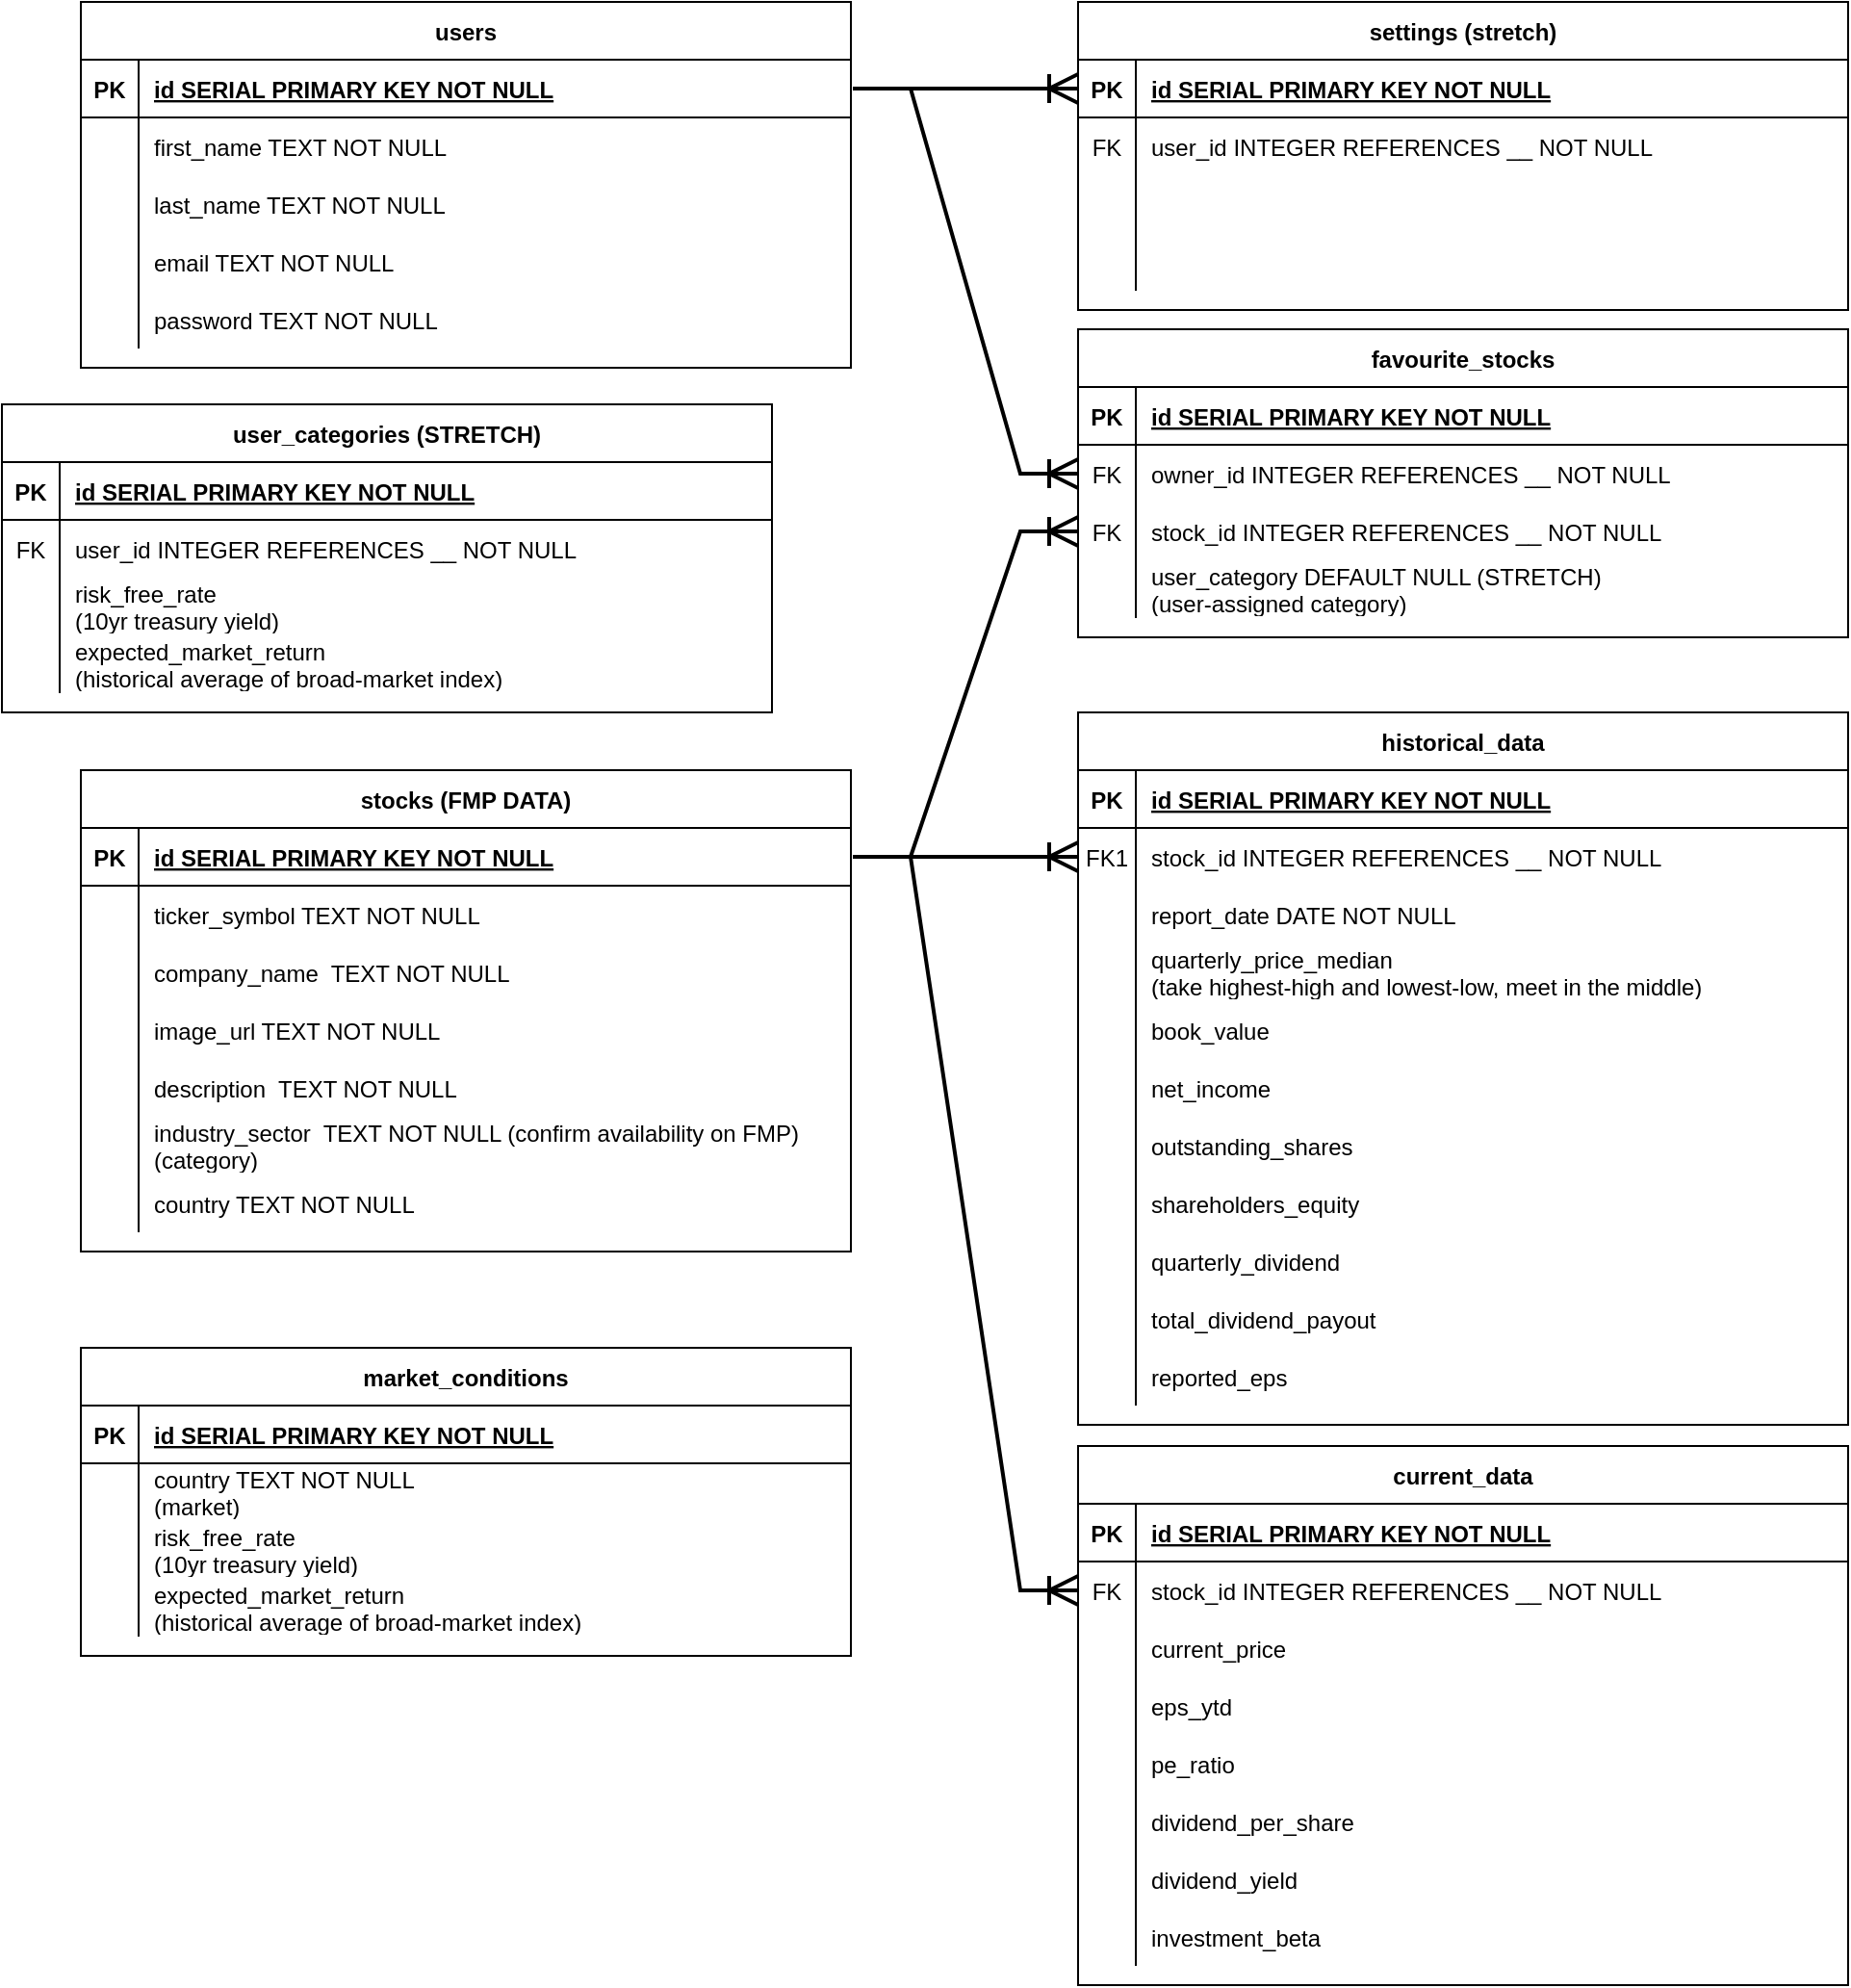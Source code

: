 <mxfile version="23.0.2" type="device">
  <diagram id="R2lEEEUBdFMjLlhIrx00" name="Page-1">
    <mxGraphModel dx="3249" dy="1211" grid="1" gridSize="10" guides="1" tooltips="1" connect="1" arrows="1" fold="1" page="1" pageScale="1" pageWidth="850" pageHeight="1100" math="0" shadow="0" extFonts="Permanent Marker^https://fonts.googleapis.com/css?family=Permanent+Marker">
      <root>
        <mxCell id="0" />
        <mxCell id="1" parent="0" />
        <mxCell id="C-vyLk0tnHw3VtMMgP7b-2" value="historical_data" style="shape=table;startSize=30;container=1;collapsible=1;childLayout=tableLayout;fixedRows=1;rowLines=0;fontStyle=1;align=center;resizeLast=1;" parent="1" vertex="1">
          <mxGeometry x="-281" y="409" width="400" height="370" as="geometry" />
        </mxCell>
        <mxCell id="C-vyLk0tnHw3VtMMgP7b-3" value="" style="shape=partialRectangle;collapsible=0;dropTarget=0;pointerEvents=0;fillColor=none;points=[[0,0.5],[1,0.5]];portConstraint=eastwest;top=0;left=0;right=0;bottom=1;" parent="C-vyLk0tnHw3VtMMgP7b-2" vertex="1">
          <mxGeometry y="30" width="400" height="30" as="geometry" />
        </mxCell>
        <mxCell id="C-vyLk0tnHw3VtMMgP7b-4" value="PK" style="shape=partialRectangle;overflow=hidden;connectable=0;fillColor=none;top=0;left=0;bottom=0;right=0;fontStyle=1;" parent="C-vyLk0tnHw3VtMMgP7b-3" vertex="1">
          <mxGeometry width="30" height="30" as="geometry">
            <mxRectangle width="30" height="30" as="alternateBounds" />
          </mxGeometry>
        </mxCell>
        <mxCell id="C-vyLk0tnHw3VtMMgP7b-5" value="id SERIAL PRIMARY KEY NOT NULL" style="shape=partialRectangle;overflow=hidden;connectable=0;fillColor=none;top=0;left=0;bottom=0;right=0;align=left;spacingLeft=6;fontStyle=5;" parent="C-vyLk0tnHw3VtMMgP7b-3" vertex="1">
          <mxGeometry x="30" width="370" height="30" as="geometry">
            <mxRectangle width="370" height="30" as="alternateBounds" />
          </mxGeometry>
        </mxCell>
        <mxCell id="C-vyLk0tnHw3VtMMgP7b-6" value="" style="shape=partialRectangle;collapsible=0;dropTarget=0;pointerEvents=0;fillColor=none;points=[[0,0.5],[1,0.5]];portConstraint=eastwest;top=0;left=0;right=0;bottom=0;" parent="C-vyLk0tnHw3VtMMgP7b-2" vertex="1">
          <mxGeometry y="60" width="400" height="30" as="geometry" />
        </mxCell>
        <mxCell id="C-vyLk0tnHw3VtMMgP7b-7" value="FK1" style="shape=partialRectangle;overflow=hidden;connectable=0;fillColor=none;top=0;left=0;bottom=0;right=0;" parent="C-vyLk0tnHw3VtMMgP7b-6" vertex="1">
          <mxGeometry width="30" height="30" as="geometry">
            <mxRectangle width="30" height="30" as="alternateBounds" />
          </mxGeometry>
        </mxCell>
        <mxCell id="C-vyLk0tnHw3VtMMgP7b-8" value="stock_id INTEGER REFERENCES __ NOT NULL" style="shape=partialRectangle;overflow=hidden;connectable=0;fillColor=none;top=0;left=0;bottom=0;right=0;align=left;spacingLeft=6;" parent="C-vyLk0tnHw3VtMMgP7b-6" vertex="1">
          <mxGeometry x="30" width="370" height="30" as="geometry">
            <mxRectangle width="370" height="30" as="alternateBounds" />
          </mxGeometry>
        </mxCell>
        <mxCell id="C-vyLk0tnHw3VtMMgP7b-9" value="" style="shape=partialRectangle;collapsible=0;dropTarget=0;pointerEvents=0;fillColor=none;points=[[0,0.5],[1,0.5]];portConstraint=eastwest;top=0;left=0;right=0;bottom=0;" parent="C-vyLk0tnHw3VtMMgP7b-2" vertex="1">
          <mxGeometry y="90" width="400" height="30" as="geometry" />
        </mxCell>
        <mxCell id="C-vyLk0tnHw3VtMMgP7b-10" value="" style="shape=partialRectangle;overflow=hidden;connectable=0;fillColor=none;top=0;left=0;bottom=0;right=0;" parent="C-vyLk0tnHw3VtMMgP7b-9" vertex="1">
          <mxGeometry width="30" height="30" as="geometry">
            <mxRectangle width="30" height="30" as="alternateBounds" />
          </mxGeometry>
        </mxCell>
        <mxCell id="C-vyLk0tnHw3VtMMgP7b-11" value="report_date DATE NOT NULL" style="shape=partialRectangle;overflow=hidden;connectable=0;fillColor=none;top=0;left=0;bottom=0;right=0;align=left;spacingLeft=6;" parent="C-vyLk0tnHw3VtMMgP7b-9" vertex="1">
          <mxGeometry x="30" width="370" height="30" as="geometry">
            <mxRectangle width="370" height="30" as="alternateBounds" />
          </mxGeometry>
        </mxCell>
        <mxCell id="HVAHpS3g12tVdz0iiqgc-143" value="" style="shape=partialRectangle;collapsible=0;dropTarget=0;pointerEvents=0;fillColor=none;points=[[0,0.5],[1,0.5]];portConstraint=eastwest;top=0;left=0;right=0;bottom=0;" parent="C-vyLk0tnHw3VtMMgP7b-2" vertex="1">
          <mxGeometry y="120" width="400" height="30" as="geometry" />
        </mxCell>
        <mxCell id="HVAHpS3g12tVdz0iiqgc-144" value="" style="shape=partialRectangle;overflow=hidden;connectable=0;fillColor=none;top=0;left=0;bottom=0;right=0;" parent="HVAHpS3g12tVdz0iiqgc-143" vertex="1">
          <mxGeometry width="30" height="30" as="geometry">
            <mxRectangle width="30" height="30" as="alternateBounds" />
          </mxGeometry>
        </mxCell>
        <mxCell id="HVAHpS3g12tVdz0iiqgc-145" value="quarterly_price_median&#xa;(take highest-high and lowest-low, meet in the middle)" style="shape=partialRectangle;overflow=hidden;connectable=0;fillColor=none;top=0;left=0;bottom=0;right=0;align=left;spacingLeft=6;" parent="HVAHpS3g12tVdz0iiqgc-143" vertex="1">
          <mxGeometry x="30" width="370" height="30" as="geometry">
            <mxRectangle width="370" height="30" as="alternateBounds" />
          </mxGeometry>
        </mxCell>
        <mxCell id="HVAHpS3g12tVdz0iiqgc-112" value="" style="shape=partialRectangle;collapsible=0;dropTarget=0;pointerEvents=0;fillColor=none;points=[[0,0.5],[1,0.5]];portConstraint=eastwest;top=0;left=0;right=0;bottom=0;" parent="C-vyLk0tnHw3VtMMgP7b-2" vertex="1">
          <mxGeometry y="150" width="400" height="30" as="geometry" />
        </mxCell>
        <mxCell id="HVAHpS3g12tVdz0iiqgc-113" value="" style="shape=partialRectangle;overflow=hidden;connectable=0;fillColor=none;top=0;left=0;bottom=0;right=0;" parent="HVAHpS3g12tVdz0iiqgc-112" vertex="1">
          <mxGeometry width="30" height="30" as="geometry">
            <mxRectangle width="30" height="30" as="alternateBounds" />
          </mxGeometry>
        </mxCell>
        <mxCell id="HVAHpS3g12tVdz0iiqgc-114" value="book_value" style="shape=partialRectangle;overflow=hidden;connectable=0;fillColor=none;top=0;left=0;bottom=0;right=0;align=left;spacingLeft=6;" parent="HVAHpS3g12tVdz0iiqgc-112" vertex="1">
          <mxGeometry x="30" width="370" height="30" as="geometry">
            <mxRectangle width="370" height="30" as="alternateBounds" />
          </mxGeometry>
        </mxCell>
        <mxCell id="HVAHpS3g12tVdz0iiqgc-115" value="" style="shape=partialRectangle;collapsible=0;dropTarget=0;pointerEvents=0;fillColor=none;points=[[0,0.5],[1,0.5]];portConstraint=eastwest;top=0;left=0;right=0;bottom=0;" parent="C-vyLk0tnHw3VtMMgP7b-2" vertex="1">
          <mxGeometry y="180" width="400" height="30" as="geometry" />
        </mxCell>
        <mxCell id="HVAHpS3g12tVdz0iiqgc-116" value="" style="shape=partialRectangle;overflow=hidden;connectable=0;fillColor=none;top=0;left=0;bottom=0;right=0;" parent="HVAHpS3g12tVdz0iiqgc-115" vertex="1">
          <mxGeometry width="30" height="30" as="geometry">
            <mxRectangle width="30" height="30" as="alternateBounds" />
          </mxGeometry>
        </mxCell>
        <mxCell id="HVAHpS3g12tVdz0iiqgc-117" value="net_income" style="shape=partialRectangle;overflow=hidden;connectable=0;fillColor=none;top=0;left=0;bottom=0;right=0;align=left;spacingLeft=6;" parent="HVAHpS3g12tVdz0iiqgc-115" vertex="1">
          <mxGeometry x="30" width="370" height="30" as="geometry">
            <mxRectangle width="370" height="30" as="alternateBounds" />
          </mxGeometry>
        </mxCell>
        <mxCell id="HVAHpS3g12tVdz0iiqgc-106" value="" style="shape=partialRectangle;collapsible=0;dropTarget=0;pointerEvents=0;fillColor=none;points=[[0,0.5],[1,0.5]];portConstraint=eastwest;top=0;left=0;right=0;bottom=0;" parent="C-vyLk0tnHw3VtMMgP7b-2" vertex="1">
          <mxGeometry y="210" width="400" height="30" as="geometry" />
        </mxCell>
        <mxCell id="HVAHpS3g12tVdz0iiqgc-107" value="" style="shape=partialRectangle;overflow=hidden;connectable=0;fillColor=none;top=0;left=0;bottom=0;right=0;" parent="HVAHpS3g12tVdz0iiqgc-106" vertex="1">
          <mxGeometry width="30" height="30" as="geometry">
            <mxRectangle width="30" height="30" as="alternateBounds" />
          </mxGeometry>
        </mxCell>
        <mxCell id="HVAHpS3g12tVdz0iiqgc-108" value="outstanding_shares" style="shape=partialRectangle;overflow=hidden;connectable=0;fillColor=none;top=0;left=0;bottom=0;right=0;align=left;spacingLeft=6;" parent="HVAHpS3g12tVdz0iiqgc-106" vertex="1">
          <mxGeometry x="30" width="370" height="30" as="geometry">
            <mxRectangle width="370" height="30" as="alternateBounds" />
          </mxGeometry>
        </mxCell>
        <mxCell id="HVAHpS3g12tVdz0iiqgc-109" value="" style="shape=partialRectangle;collapsible=0;dropTarget=0;pointerEvents=0;fillColor=none;points=[[0,0.5],[1,0.5]];portConstraint=eastwest;top=0;left=0;right=0;bottom=0;" parent="C-vyLk0tnHw3VtMMgP7b-2" vertex="1">
          <mxGeometry y="240" width="400" height="30" as="geometry" />
        </mxCell>
        <mxCell id="HVAHpS3g12tVdz0iiqgc-110" value="" style="shape=partialRectangle;overflow=hidden;connectable=0;fillColor=none;top=0;left=0;bottom=0;right=0;" parent="HVAHpS3g12tVdz0iiqgc-109" vertex="1">
          <mxGeometry width="30" height="30" as="geometry">
            <mxRectangle width="30" height="30" as="alternateBounds" />
          </mxGeometry>
        </mxCell>
        <mxCell id="HVAHpS3g12tVdz0iiqgc-111" value="shareholders_equity" style="shape=partialRectangle;overflow=hidden;connectable=0;fillColor=none;top=0;left=0;bottom=0;right=0;align=left;spacingLeft=6;" parent="HVAHpS3g12tVdz0iiqgc-109" vertex="1">
          <mxGeometry x="30" width="370" height="30" as="geometry">
            <mxRectangle width="370" height="30" as="alternateBounds" />
          </mxGeometry>
        </mxCell>
        <mxCell id="HVAHpS3g12tVdz0iiqgc-43" value="" style="shape=partialRectangle;collapsible=0;dropTarget=0;pointerEvents=0;fillColor=none;points=[[0,0.5],[1,0.5]];portConstraint=eastwest;top=0;left=0;right=0;bottom=0;" parent="C-vyLk0tnHw3VtMMgP7b-2" vertex="1">
          <mxGeometry y="270" width="400" height="30" as="geometry" />
        </mxCell>
        <mxCell id="HVAHpS3g12tVdz0iiqgc-44" value="" style="shape=partialRectangle;overflow=hidden;connectable=0;fillColor=none;top=0;left=0;bottom=0;right=0;" parent="HVAHpS3g12tVdz0iiqgc-43" vertex="1">
          <mxGeometry width="30" height="30" as="geometry">
            <mxRectangle width="30" height="30" as="alternateBounds" />
          </mxGeometry>
        </mxCell>
        <mxCell id="HVAHpS3g12tVdz0iiqgc-45" value="quarterly_dividend" style="shape=partialRectangle;overflow=hidden;connectable=0;fillColor=none;top=0;left=0;bottom=0;right=0;align=left;spacingLeft=6;" parent="HVAHpS3g12tVdz0iiqgc-43" vertex="1">
          <mxGeometry x="30" width="370" height="30" as="geometry">
            <mxRectangle width="370" height="30" as="alternateBounds" />
          </mxGeometry>
        </mxCell>
        <mxCell id="HVAHpS3g12tVdz0iiqgc-140" value="" style="shape=partialRectangle;collapsible=0;dropTarget=0;pointerEvents=0;fillColor=none;points=[[0,0.5],[1,0.5]];portConstraint=eastwest;top=0;left=0;right=0;bottom=0;" parent="C-vyLk0tnHw3VtMMgP7b-2" vertex="1">
          <mxGeometry y="300" width="400" height="30" as="geometry" />
        </mxCell>
        <mxCell id="HVAHpS3g12tVdz0iiqgc-141" value="" style="shape=partialRectangle;overflow=hidden;connectable=0;fillColor=none;top=0;left=0;bottom=0;right=0;" parent="HVAHpS3g12tVdz0iiqgc-140" vertex="1">
          <mxGeometry width="30" height="30" as="geometry">
            <mxRectangle width="30" height="30" as="alternateBounds" />
          </mxGeometry>
        </mxCell>
        <mxCell id="HVAHpS3g12tVdz0iiqgc-142" value="total_dividend_payout" style="shape=partialRectangle;overflow=hidden;connectable=0;fillColor=none;top=0;left=0;bottom=0;right=0;align=left;spacingLeft=6;" parent="HVAHpS3g12tVdz0iiqgc-140" vertex="1">
          <mxGeometry x="30" width="370" height="30" as="geometry">
            <mxRectangle width="370" height="30" as="alternateBounds" />
          </mxGeometry>
        </mxCell>
        <mxCell id="HVAHpS3g12tVdz0iiqgc-22" value="" style="shape=partialRectangle;collapsible=0;dropTarget=0;pointerEvents=0;fillColor=none;points=[[0,0.5],[1,0.5]];portConstraint=eastwest;top=0;left=0;right=0;bottom=0;" parent="C-vyLk0tnHw3VtMMgP7b-2" vertex="1">
          <mxGeometry y="330" width="400" height="30" as="geometry" />
        </mxCell>
        <mxCell id="HVAHpS3g12tVdz0iiqgc-23" value="" style="shape=partialRectangle;overflow=hidden;connectable=0;fillColor=none;top=0;left=0;bottom=0;right=0;" parent="HVAHpS3g12tVdz0iiqgc-22" vertex="1">
          <mxGeometry width="30" height="30" as="geometry">
            <mxRectangle width="30" height="30" as="alternateBounds" />
          </mxGeometry>
        </mxCell>
        <mxCell id="HVAHpS3g12tVdz0iiqgc-24" value="reported_eps" style="shape=partialRectangle;overflow=hidden;connectable=0;fillColor=none;top=0;left=0;bottom=0;right=0;align=left;spacingLeft=6;" parent="HVAHpS3g12tVdz0iiqgc-22" vertex="1">
          <mxGeometry x="30" width="370" height="30" as="geometry">
            <mxRectangle width="370" height="30" as="alternateBounds" />
          </mxGeometry>
        </mxCell>
        <mxCell id="C-vyLk0tnHw3VtMMgP7b-13" value="stocks (FMP DATA)" style="shape=table;startSize=30;container=1;collapsible=1;childLayout=tableLayout;fixedRows=1;rowLines=0;fontStyle=1;align=center;resizeLast=1;direction=east;" parent="1" vertex="1">
          <mxGeometry x="-799" y="439" width="400" height="250" as="geometry" />
        </mxCell>
        <mxCell id="C-vyLk0tnHw3VtMMgP7b-14" value="" style="shape=partialRectangle;collapsible=0;dropTarget=0;pointerEvents=0;fillColor=none;points=[[0,0.5],[1,0.5]];portConstraint=eastwest;top=0;left=0;right=0;bottom=1;" parent="C-vyLk0tnHw3VtMMgP7b-13" vertex="1">
          <mxGeometry y="30" width="400" height="30" as="geometry" />
        </mxCell>
        <mxCell id="C-vyLk0tnHw3VtMMgP7b-15" value="PK" style="shape=partialRectangle;overflow=hidden;connectable=0;fillColor=none;top=0;left=0;bottom=0;right=0;fontStyle=1;" parent="C-vyLk0tnHw3VtMMgP7b-14" vertex="1">
          <mxGeometry width="30" height="30" as="geometry">
            <mxRectangle width="30" height="30" as="alternateBounds" />
          </mxGeometry>
        </mxCell>
        <mxCell id="C-vyLk0tnHw3VtMMgP7b-16" value="id SERIAL PRIMARY KEY NOT NULL" style="shape=partialRectangle;overflow=hidden;connectable=0;fillColor=none;top=0;left=0;bottom=0;right=0;align=left;spacingLeft=6;fontStyle=5;" parent="C-vyLk0tnHw3VtMMgP7b-14" vertex="1">
          <mxGeometry x="30" width="370" height="30" as="geometry">
            <mxRectangle width="370" height="30" as="alternateBounds" />
          </mxGeometry>
        </mxCell>
        <mxCell id="C-vyLk0tnHw3VtMMgP7b-17" value="" style="shape=partialRectangle;collapsible=0;dropTarget=0;pointerEvents=0;fillColor=none;points=[[0,0.5],[1,0.5]];portConstraint=eastwest;top=0;left=0;right=0;bottom=0;" parent="C-vyLk0tnHw3VtMMgP7b-13" vertex="1">
          <mxGeometry y="60" width="400" height="30" as="geometry" />
        </mxCell>
        <mxCell id="C-vyLk0tnHw3VtMMgP7b-18" value="" style="shape=partialRectangle;overflow=hidden;connectable=0;fillColor=none;top=0;left=0;bottom=0;right=0;" parent="C-vyLk0tnHw3VtMMgP7b-17" vertex="1">
          <mxGeometry width="30" height="30" as="geometry">
            <mxRectangle width="30" height="30" as="alternateBounds" />
          </mxGeometry>
        </mxCell>
        <mxCell id="C-vyLk0tnHw3VtMMgP7b-19" value="ticker_symbol TEXT NOT NULL" style="shape=partialRectangle;overflow=hidden;connectable=0;fillColor=none;top=0;left=0;bottom=0;right=0;align=left;spacingLeft=6;" parent="C-vyLk0tnHw3VtMMgP7b-17" vertex="1">
          <mxGeometry x="30" width="370" height="30" as="geometry">
            <mxRectangle width="370" height="30" as="alternateBounds" />
          </mxGeometry>
        </mxCell>
        <mxCell id="C-vyLk0tnHw3VtMMgP7b-20" value="" style="shape=partialRectangle;collapsible=0;dropTarget=0;pointerEvents=0;fillColor=none;points=[[0,0.5],[1,0.5]];portConstraint=eastwest;top=0;left=0;right=0;bottom=0;" parent="C-vyLk0tnHw3VtMMgP7b-13" vertex="1">
          <mxGeometry y="90" width="400" height="30" as="geometry" />
        </mxCell>
        <mxCell id="C-vyLk0tnHw3VtMMgP7b-21" value="" style="shape=partialRectangle;overflow=hidden;connectable=0;fillColor=none;top=0;left=0;bottom=0;right=0;" parent="C-vyLk0tnHw3VtMMgP7b-20" vertex="1">
          <mxGeometry width="30" height="30" as="geometry">
            <mxRectangle width="30" height="30" as="alternateBounds" />
          </mxGeometry>
        </mxCell>
        <mxCell id="C-vyLk0tnHw3VtMMgP7b-22" value="company_name  TEXT NOT NULL" style="shape=partialRectangle;overflow=hidden;connectable=0;fillColor=none;top=0;left=0;bottom=0;right=0;align=left;spacingLeft=6;" parent="C-vyLk0tnHw3VtMMgP7b-20" vertex="1">
          <mxGeometry x="30" width="370" height="30" as="geometry">
            <mxRectangle width="370" height="30" as="alternateBounds" />
          </mxGeometry>
        </mxCell>
        <mxCell id="HVAHpS3g12tVdz0iiqgc-56" value="" style="shape=partialRectangle;collapsible=0;dropTarget=0;pointerEvents=0;fillColor=none;points=[[0,0.5],[1,0.5]];portConstraint=eastwest;top=0;left=0;right=0;bottom=0;" parent="C-vyLk0tnHw3VtMMgP7b-13" vertex="1">
          <mxGeometry y="120" width="400" height="30" as="geometry" />
        </mxCell>
        <mxCell id="HVAHpS3g12tVdz0iiqgc-57" value="" style="shape=partialRectangle;overflow=hidden;connectable=0;fillColor=none;top=0;left=0;bottom=0;right=0;" parent="HVAHpS3g12tVdz0iiqgc-56" vertex="1">
          <mxGeometry width="30" height="30" as="geometry">
            <mxRectangle width="30" height="30" as="alternateBounds" />
          </mxGeometry>
        </mxCell>
        <mxCell id="HVAHpS3g12tVdz0iiqgc-58" value="image_url TEXT NOT NULL" style="shape=partialRectangle;overflow=hidden;connectable=0;fillColor=none;top=0;left=0;bottom=0;right=0;align=left;spacingLeft=6;" parent="HVAHpS3g12tVdz0iiqgc-56" vertex="1">
          <mxGeometry x="30" width="370" height="30" as="geometry">
            <mxRectangle width="370" height="30" as="alternateBounds" />
          </mxGeometry>
        </mxCell>
        <mxCell id="HVAHpS3g12tVdz0iiqgc-59" value="" style="shape=partialRectangle;collapsible=0;dropTarget=0;pointerEvents=0;fillColor=none;points=[[0,0.5],[1,0.5]];portConstraint=eastwest;top=0;left=0;right=0;bottom=0;" parent="C-vyLk0tnHw3VtMMgP7b-13" vertex="1">
          <mxGeometry y="150" width="400" height="30" as="geometry" />
        </mxCell>
        <mxCell id="HVAHpS3g12tVdz0iiqgc-60" value="" style="shape=partialRectangle;overflow=hidden;connectable=0;fillColor=none;top=0;left=0;bottom=0;right=0;" parent="HVAHpS3g12tVdz0iiqgc-59" vertex="1">
          <mxGeometry width="30" height="30" as="geometry">
            <mxRectangle width="30" height="30" as="alternateBounds" />
          </mxGeometry>
        </mxCell>
        <mxCell id="HVAHpS3g12tVdz0iiqgc-61" value="description  TEXT NOT NULL" style="shape=partialRectangle;overflow=hidden;connectable=0;fillColor=none;top=0;left=0;bottom=0;right=0;align=left;spacingLeft=6;" parent="HVAHpS3g12tVdz0iiqgc-59" vertex="1">
          <mxGeometry x="30" width="370" height="30" as="geometry">
            <mxRectangle width="370" height="30" as="alternateBounds" />
          </mxGeometry>
        </mxCell>
        <mxCell id="HVAHpS3g12tVdz0iiqgc-62" value="" style="shape=partialRectangle;collapsible=0;dropTarget=0;pointerEvents=0;fillColor=none;points=[[0,0.5],[1,0.5]];portConstraint=eastwest;top=0;left=0;right=0;bottom=0;" parent="C-vyLk0tnHw3VtMMgP7b-13" vertex="1">
          <mxGeometry y="180" width="400" height="30" as="geometry" />
        </mxCell>
        <mxCell id="HVAHpS3g12tVdz0iiqgc-63" value="" style="shape=partialRectangle;overflow=hidden;connectable=0;fillColor=none;top=0;left=0;bottom=0;right=0;" parent="HVAHpS3g12tVdz0iiqgc-62" vertex="1">
          <mxGeometry width="30" height="30" as="geometry">
            <mxRectangle width="30" height="30" as="alternateBounds" />
          </mxGeometry>
        </mxCell>
        <mxCell id="HVAHpS3g12tVdz0iiqgc-64" value="industry_sector  TEXT NOT NULL (confirm availability on FMP)&#xa;(category)" style="shape=partialRectangle;overflow=hidden;connectable=0;fillColor=none;top=0;left=0;bottom=0;right=0;align=left;spacingLeft=6;" parent="HVAHpS3g12tVdz0iiqgc-62" vertex="1">
          <mxGeometry x="30" width="370" height="30" as="geometry">
            <mxRectangle width="370" height="30" as="alternateBounds" />
          </mxGeometry>
        </mxCell>
        <mxCell id="HVAHpS3g12tVdz0iiqgc-65" value="" style="shape=partialRectangle;collapsible=0;dropTarget=0;pointerEvents=0;fillColor=none;points=[[0,0.5],[1,0.5]];portConstraint=eastwest;top=0;left=0;right=0;bottom=0;" parent="C-vyLk0tnHw3VtMMgP7b-13" vertex="1">
          <mxGeometry y="210" width="400" height="30" as="geometry" />
        </mxCell>
        <mxCell id="HVAHpS3g12tVdz0iiqgc-66" value="" style="shape=partialRectangle;overflow=hidden;connectable=0;fillColor=none;top=0;left=0;bottom=0;right=0;" parent="HVAHpS3g12tVdz0iiqgc-65" vertex="1">
          <mxGeometry width="30" height="30" as="geometry">
            <mxRectangle width="30" height="30" as="alternateBounds" />
          </mxGeometry>
        </mxCell>
        <mxCell id="HVAHpS3g12tVdz0iiqgc-67" value="country TEXT NOT NULL" style="shape=partialRectangle;overflow=hidden;connectable=0;fillColor=none;top=0;left=0;bottom=0;right=0;align=left;spacingLeft=6;" parent="HVAHpS3g12tVdz0iiqgc-65" vertex="1">
          <mxGeometry x="30" width="370" height="30" as="geometry">
            <mxRectangle width="370" height="30" as="alternateBounds" />
          </mxGeometry>
        </mxCell>
        <mxCell id="C-vyLk0tnHw3VtMMgP7b-23" value="users" style="shape=table;startSize=30;container=1;collapsible=1;childLayout=tableLayout;fixedRows=1;rowLines=0;fontStyle=1;align=center;resizeLast=1;direction=east;" parent="1" vertex="1">
          <mxGeometry x="-799" y="40" width="400" height="190" as="geometry" />
        </mxCell>
        <mxCell id="C-vyLk0tnHw3VtMMgP7b-24" value="" style="shape=partialRectangle;collapsible=0;dropTarget=0;pointerEvents=0;fillColor=none;points=[[0,0.5],[1,0.5]];portConstraint=eastwest;top=0;left=0;right=0;bottom=1;" parent="C-vyLk0tnHw3VtMMgP7b-23" vertex="1">
          <mxGeometry y="30" width="400" height="30" as="geometry" />
        </mxCell>
        <mxCell id="C-vyLk0tnHw3VtMMgP7b-25" value="PK" style="shape=partialRectangle;overflow=hidden;connectable=0;fillColor=none;top=0;left=0;bottom=0;right=0;fontStyle=1;" parent="C-vyLk0tnHw3VtMMgP7b-24" vertex="1">
          <mxGeometry width="30" height="30" as="geometry">
            <mxRectangle width="30" height="30" as="alternateBounds" />
          </mxGeometry>
        </mxCell>
        <mxCell id="C-vyLk0tnHw3VtMMgP7b-26" value="id SERIAL PRIMARY KEY NOT NULL" style="shape=partialRectangle;overflow=hidden;connectable=0;fillColor=none;top=0;left=0;bottom=0;right=0;align=left;spacingLeft=6;fontStyle=5;" parent="C-vyLk0tnHw3VtMMgP7b-24" vertex="1">
          <mxGeometry x="30" width="370" height="30" as="geometry">
            <mxRectangle width="370" height="30" as="alternateBounds" />
          </mxGeometry>
        </mxCell>
        <mxCell id="C-vyLk0tnHw3VtMMgP7b-27" value="" style="shape=partialRectangle;collapsible=0;dropTarget=0;pointerEvents=0;fillColor=none;points=[[0,0.5],[1,0.5]];portConstraint=eastwest;top=0;left=0;right=0;bottom=0;" parent="C-vyLk0tnHw3VtMMgP7b-23" vertex="1">
          <mxGeometry y="60" width="400" height="30" as="geometry" />
        </mxCell>
        <mxCell id="C-vyLk0tnHw3VtMMgP7b-28" value="" style="shape=partialRectangle;overflow=hidden;connectable=0;fillColor=none;top=0;left=0;bottom=0;right=0;" parent="C-vyLk0tnHw3VtMMgP7b-27" vertex="1">
          <mxGeometry width="30" height="30" as="geometry">
            <mxRectangle width="30" height="30" as="alternateBounds" />
          </mxGeometry>
        </mxCell>
        <mxCell id="C-vyLk0tnHw3VtMMgP7b-29" value="first_name TEXT NOT NULL" style="shape=partialRectangle;overflow=hidden;connectable=0;fillColor=none;top=0;left=0;bottom=0;right=0;align=left;spacingLeft=6;" parent="C-vyLk0tnHw3VtMMgP7b-27" vertex="1">
          <mxGeometry x="30" width="370" height="30" as="geometry">
            <mxRectangle width="370" height="30" as="alternateBounds" />
          </mxGeometry>
        </mxCell>
        <mxCell id="HVAHpS3g12tVdz0iiqgc-1" value="" style="shape=partialRectangle;collapsible=0;dropTarget=0;pointerEvents=0;fillColor=none;points=[[0,0.5],[1,0.5]];portConstraint=eastwest;top=0;left=0;right=0;bottom=0;" parent="C-vyLk0tnHw3VtMMgP7b-23" vertex="1">
          <mxGeometry y="90" width="400" height="30" as="geometry" />
        </mxCell>
        <mxCell id="HVAHpS3g12tVdz0iiqgc-2" value="" style="shape=partialRectangle;overflow=hidden;connectable=0;fillColor=none;top=0;left=0;bottom=0;right=0;" parent="HVAHpS3g12tVdz0iiqgc-1" vertex="1">
          <mxGeometry width="30" height="30" as="geometry">
            <mxRectangle width="30" height="30" as="alternateBounds" />
          </mxGeometry>
        </mxCell>
        <mxCell id="HVAHpS3g12tVdz0iiqgc-3" value="last_name TEXT NOT NULL" style="shape=partialRectangle;overflow=hidden;connectable=0;fillColor=none;top=0;left=0;bottom=0;right=0;align=left;spacingLeft=6;" parent="HVAHpS3g12tVdz0iiqgc-1" vertex="1">
          <mxGeometry x="30" width="370" height="30" as="geometry">
            <mxRectangle width="370" height="30" as="alternateBounds" />
          </mxGeometry>
        </mxCell>
        <mxCell id="HVAHpS3g12tVdz0iiqgc-4" value="" style="shape=partialRectangle;collapsible=0;dropTarget=0;pointerEvents=0;fillColor=none;points=[[0,0.5],[1,0.5]];portConstraint=eastwest;top=0;left=0;right=0;bottom=0;" parent="C-vyLk0tnHw3VtMMgP7b-23" vertex="1">
          <mxGeometry y="120" width="400" height="30" as="geometry" />
        </mxCell>
        <mxCell id="HVAHpS3g12tVdz0iiqgc-5" value="" style="shape=partialRectangle;overflow=hidden;connectable=0;fillColor=none;top=0;left=0;bottom=0;right=0;" parent="HVAHpS3g12tVdz0iiqgc-4" vertex="1">
          <mxGeometry width="30" height="30" as="geometry">
            <mxRectangle width="30" height="30" as="alternateBounds" />
          </mxGeometry>
        </mxCell>
        <mxCell id="HVAHpS3g12tVdz0iiqgc-6" value="email TEXT NOT NULL" style="shape=partialRectangle;overflow=hidden;connectable=0;fillColor=none;top=0;left=0;bottom=0;right=0;align=left;spacingLeft=6;" parent="HVAHpS3g12tVdz0iiqgc-4" vertex="1">
          <mxGeometry x="30" width="370" height="30" as="geometry">
            <mxRectangle width="370" height="30" as="alternateBounds" />
          </mxGeometry>
        </mxCell>
        <mxCell id="HVAHpS3g12tVdz0iiqgc-7" value="" style="shape=partialRectangle;collapsible=0;dropTarget=0;pointerEvents=0;fillColor=none;points=[[0,0.5],[1,0.5]];portConstraint=eastwest;top=0;left=0;right=0;bottom=0;" parent="C-vyLk0tnHw3VtMMgP7b-23" vertex="1">
          <mxGeometry y="150" width="400" height="30" as="geometry" />
        </mxCell>
        <mxCell id="HVAHpS3g12tVdz0iiqgc-8" value="" style="shape=partialRectangle;overflow=hidden;connectable=0;fillColor=none;top=0;left=0;bottom=0;right=0;" parent="HVAHpS3g12tVdz0iiqgc-7" vertex="1">
          <mxGeometry width="30" height="30" as="geometry">
            <mxRectangle width="30" height="30" as="alternateBounds" />
          </mxGeometry>
        </mxCell>
        <mxCell id="HVAHpS3g12tVdz0iiqgc-9" value="password TEXT NOT NULL" style="shape=partialRectangle;overflow=hidden;connectable=0;fillColor=none;top=0;left=0;bottom=0;right=0;align=left;spacingLeft=6;" parent="HVAHpS3g12tVdz0iiqgc-7" vertex="1">
          <mxGeometry x="30" width="370" height="30" as="geometry">
            <mxRectangle width="370" height="30" as="alternateBounds" />
          </mxGeometry>
        </mxCell>
        <mxCell id="HVAHpS3g12tVdz0iiqgc-46" value="market_conditions" style="shape=table;startSize=30;container=1;collapsible=1;childLayout=tableLayout;fixedRows=1;rowLines=0;fontStyle=1;align=center;resizeLast=1;direction=east;" parent="1" vertex="1">
          <mxGeometry x="-799" y="739" width="400" height="160" as="geometry" />
        </mxCell>
        <mxCell id="HVAHpS3g12tVdz0iiqgc-47" value="" style="shape=partialRectangle;collapsible=0;dropTarget=0;pointerEvents=0;fillColor=none;points=[[0,0.5],[1,0.5]];portConstraint=eastwest;top=0;left=0;right=0;bottom=1;" parent="HVAHpS3g12tVdz0iiqgc-46" vertex="1">
          <mxGeometry y="30" width="400" height="30" as="geometry" />
        </mxCell>
        <mxCell id="HVAHpS3g12tVdz0iiqgc-48" value="PK" style="shape=partialRectangle;overflow=hidden;connectable=0;fillColor=none;top=0;left=0;bottom=0;right=0;fontStyle=1;" parent="HVAHpS3g12tVdz0iiqgc-47" vertex="1">
          <mxGeometry width="30" height="30" as="geometry">
            <mxRectangle width="30" height="30" as="alternateBounds" />
          </mxGeometry>
        </mxCell>
        <mxCell id="HVAHpS3g12tVdz0iiqgc-49" value="id SERIAL PRIMARY KEY NOT NULL" style="shape=partialRectangle;overflow=hidden;connectable=0;fillColor=none;top=0;left=0;bottom=0;right=0;align=left;spacingLeft=6;fontStyle=5;" parent="HVAHpS3g12tVdz0iiqgc-47" vertex="1">
          <mxGeometry x="30" width="370" height="30" as="geometry">
            <mxRectangle width="370" height="30" as="alternateBounds" />
          </mxGeometry>
        </mxCell>
        <mxCell id="HVAHpS3g12tVdz0iiqgc-50" value="" style="shape=partialRectangle;collapsible=0;dropTarget=0;pointerEvents=0;fillColor=none;points=[[0,0.5],[1,0.5]];portConstraint=eastwest;top=0;left=0;right=0;bottom=0;" parent="HVAHpS3g12tVdz0iiqgc-46" vertex="1">
          <mxGeometry y="60" width="400" height="30" as="geometry" />
        </mxCell>
        <mxCell id="HVAHpS3g12tVdz0iiqgc-51" value="" style="shape=partialRectangle;overflow=hidden;connectable=0;fillColor=none;top=0;left=0;bottom=0;right=0;" parent="HVAHpS3g12tVdz0iiqgc-50" vertex="1">
          <mxGeometry width="30" height="30" as="geometry">
            <mxRectangle width="30" height="30" as="alternateBounds" />
          </mxGeometry>
        </mxCell>
        <mxCell id="HVAHpS3g12tVdz0iiqgc-52" value="country TEXT NOT NULL&#xa;(market)" style="shape=partialRectangle;overflow=hidden;connectable=0;fillColor=none;top=0;left=0;bottom=0;right=0;align=left;spacingLeft=6;" parent="HVAHpS3g12tVdz0iiqgc-50" vertex="1">
          <mxGeometry x="30" width="370" height="30" as="geometry">
            <mxRectangle width="370" height="30" as="alternateBounds" />
          </mxGeometry>
        </mxCell>
        <mxCell id="HVAHpS3g12tVdz0iiqgc-53" value="" style="shape=partialRectangle;collapsible=0;dropTarget=0;pointerEvents=0;fillColor=none;points=[[0,0.5],[1,0.5]];portConstraint=eastwest;top=0;left=0;right=0;bottom=0;" parent="HVAHpS3g12tVdz0iiqgc-46" vertex="1">
          <mxGeometry y="90" width="400" height="30" as="geometry" />
        </mxCell>
        <mxCell id="HVAHpS3g12tVdz0iiqgc-54" value="" style="shape=partialRectangle;overflow=hidden;connectable=0;fillColor=none;top=0;left=0;bottom=0;right=0;" parent="HVAHpS3g12tVdz0iiqgc-53" vertex="1">
          <mxGeometry width="30" height="30" as="geometry">
            <mxRectangle width="30" height="30" as="alternateBounds" />
          </mxGeometry>
        </mxCell>
        <mxCell id="HVAHpS3g12tVdz0iiqgc-55" value="risk_free_rate&#xa;(10yr treasury yield)" style="shape=partialRectangle;overflow=hidden;connectable=0;fillColor=none;top=0;left=0;bottom=0;right=0;align=left;spacingLeft=6;" parent="HVAHpS3g12tVdz0iiqgc-53" vertex="1">
          <mxGeometry x="30" width="370" height="30" as="geometry">
            <mxRectangle width="370" height="30" as="alternateBounds" />
          </mxGeometry>
        </mxCell>
        <mxCell id="HVAHpS3g12tVdz0iiqgc-102" value="" style="shape=partialRectangle;collapsible=0;dropTarget=0;pointerEvents=0;fillColor=none;points=[[0,0.5],[1,0.5]];portConstraint=eastwest;top=0;left=0;right=0;bottom=0;" parent="HVAHpS3g12tVdz0iiqgc-46" vertex="1">
          <mxGeometry y="120" width="400" height="30" as="geometry" />
        </mxCell>
        <mxCell id="HVAHpS3g12tVdz0iiqgc-103" value="" style="shape=partialRectangle;overflow=hidden;connectable=0;fillColor=none;top=0;left=0;bottom=0;right=0;" parent="HVAHpS3g12tVdz0iiqgc-102" vertex="1">
          <mxGeometry width="30" height="30" as="geometry">
            <mxRectangle width="30" height="30" as="alternateBounds" />
          </mxGeometry>
        </mxCell>
        <mxCell id="HVAHpS3g12tVdz0iiqgc-104" value="expected_market_return&#xa;(historical average of broad-market index)" style="shape=partialRectangle;overflow=hidden;connectable=0;fillColor=none;top=0;left=0;bottom=0;right=0;align=left;spacingLeft=6;" parent="HVAHpS3g12tVdz0iiqgc-102" vertex="1">
          <mxGeometry x="30" width="370" height="30" as="geometry">
            <mxRectangle width="370" height="30" as="alternateBounds" />
          </mxGeometry>
        </mxCell>
        <mxCell id="HVAHpS3g12tVdz0iiqgc-68" value="favourite_stocks" style="shape=table;startSize=30;container=1;collapsible=1;childLayout=tableLayout;fixedRows=1;rowLines=0;fontStyle=1;align=center;resizeLast=1;" parent="1" vertex="1">
          <mxGeometry x="-281" y="210" width="400" height="160" as="geometry" />
        </mxCell>
        <mxCell id="HVAHpS3g12tVdz0iiqgc-69" value="" style="shape=partialRectangle;collapsible=0;dropTarget=0;pointerEvents=0;fillColor=none;points=[[0,0.5],[1,0.5]];portConstraint=eastwest;top=0;left=0;right=0;bottom=1;" parent="HVAHpS3g12tVdz0iiqgc-68" vertex="1">
          <mxGeometry y="30" width="400" height="30" as="geometry" />
        </mxCell>
        <mxCell id="HVAHpS3g12tVdz0iiqgc-70" value="PK" style="shape=partialRectangle;overflow=hidden;connectable=0;fillColor=none;top=0;left=0;bottom=0;right=0;fontStyle=1;" parent="HVAHpS3g12tVdz0iiqgc-69" vertex="1">
          <mxGeometry width="30" height="30" as="geometry">
            <mxRectangle width="30" height="30" as="alternateBounds" />
          </mxGeometry>
        </mxCell>
        <mxCell id="HVAHpS3g12tVdz0iiqgc-71" value="id SERIAL PRIMARY KEY NOT NULL" style="shape=partialRectangle;overflow=hidden;connectable=0;fillColor=none;top=0;left=0;bottom=0;right=0;align=left;spacingLeft=6;fontStyle=5;" parent="HVAHpS3g12tVdz0iiqgc-69" vertex="1">
          <mxGeometry x="30" width="370" height="30" as="geometry">
            <mxRectangle width="370" height="30" as="alternateBounds" />
          </mxGeometry>
        </mxCell>
        <mxCell id="HVAHpS3g12tVdz0iiqgc-72" value="" style="shape=partialRectangle;collapsible=0;dropTarget=0;pointerEvents=0;fillColor=none;points=[[0,0.5],[1,0.5]];portConstraint=eastwest;top=0;left=0;right=0;bottom=0;" parent="HVAHpS3g12tVdz0iiqgc-68" vertex="1">
          <mxGeometry y="60" width="400" height="30" as="geometry" />
        </mxCell>
        <mxCell id="HVAHpS3g12tVdz0iiqgc-73" value="FK" style="shape=partialRectangle;overflow=hidden;connectable=0;fillColor=none;top=0;left=0;bottom=0;right=0;" parent="HVAHpS3g12tVdz0iiqgc-72" vertex="1">
          <mxGeometry width="30" height="30" as="geometry">
            <mxRectangle width="30" height="30" as="alternateBounds" />
          </mxGeometry>
        </mxCell>
        <mxCell id="HVAHpS3g12tVdz0iiqgc-74" value="owner_id INTEGER REFERENCES __ NOT NULL" style="shape=partialRectangle;overflow=hidden;connectable=0;fillColor=none;top=0;left=0;bottom=0;right=0;align=left;spacingLeft=6;" parent="HVAHpS3g12tVdz0iiqgc-72" vertex="1">
          <mxGeometry x="30" width="370" height="30" as="geometry">
            <mxRectangle width="370" height="30" as="alternateBounds" />
          </mxGeometry>
        </mxCell>
        <mxCell id="HVAHpS3g12tVdz0iiqgc-75" value="" style="shape=partialRectangle;collapsible=0;dropTarget=0;pointerEvents=0;fillColor=none;points=[[0,0.5],[1,0.5]];portConstraint=eastwest;top=0;left=0;right=0;bottom=0;" parent="HVAHpS3g12tVdz0iiqgc-68" vertex="1">
          <mxGeometry y="90" width="400" height="30" as="geometry" />
        </mxCell>
        <mxCell id="HVAHpS3g12tVdz0iiqgc-76" value="FK" style="shape=partialRectangle;overflow=hidden;connectable=0;fillColor=none;top=0;left=0;bottom=0;right=0;" parent="HVAHpS3g12tVdz0iiqgc-75" vertex="1">
          <mxGeometry width="30" height="30" as="geometry">
            <mxRectangle width="30" height="30" as="alternateBounds" />
          </mxGeometry>
        </mxCell>
        <mxCell id="HVAHpS3g12tVdz0iiqgc-77" value="stock_id INTEGER REFERENCES __ NOT NULL" style="shape=partialRectangle;overflow=hidden;connectable=0;fillColor=none;top=0;left=0;bottom=0;right=0;align=left;spacingLeft=6;" parent="HVAHpS3g12tVdz0iiqgc-75" vertex="1">
          <mxGeometry x="30" width="370" height="30" as="geometry">
            <mxRectangle width="370" height="30" as="alternateBounds" />
          </mxGeometry>
        </mxCell>
        <mxCell id="HVAHpS3g12tVdz0iiqgc-81" value="" style="shape=partialRectangle;collapsible=0;dropTarget=0;pointerEvents=0;fillColor=none;points=[[0,0.5],[1,0.5]];portConstraint=eastwest;top=0;left=0;right=0;bottom=0;" parent="HVAHpS3g12tVdz0iiqgc-68" vertex="1">
          <mxGeometry y="120" width="400" height="30" as="geometry" />
        </mxCell>
        <mxCell id="HVAHpS3g12tVdz0iiqgc-82" value="" style="shape=partialRectangle;overflow=hidden;connectable=0;fillColor=none;top=0;left=0;bottom=0;right=0;" parent="HVAHpS3g12tVdz0iiqgc-81" vertex="1">
          <mxGeometry width="30" height="30" as="geometry">
            <mxRectangle width="30" height="30" as="alternateBounds" />
          </mxGeometry>
        </mxCell>
        <mxCell id="HVAHpS3g12tVdz0iiqgc-83" value="user_category DEFAULT NULL (STRETCH)&#xa;(user-assigned category)" style="shape=partialRectangle;overflow=hidden;connectable=0;fillColor=none;top=0;left=0;bottom=0;right=0;align=left;spacingLeft=6;" parent="HVAHpS3g12tVdz0iiqgc-81" vertex="1">
          <mxGeometry x="30" width="370" height="30" as="geometry">
            <mxRectangle width="370" height="30" as="alternateBounds" />
          </mxGeometry>
        </mxCell>
        <mxCell id="HVAHpS3g12tVdz0iiqgc-84" value="" style="edgeStyle=entityRelationEdgeStyle;fontSize=12;html=1;endArrow=ERoneToMany;rounded=0;exitX=1;exitY=0.5;exitDx=0;exitDy=0;entryX=0;entryY=0.5;entryDx=0;entryDy=0;strokeWidth=2;startSize=9;endSize=12;" parent="1" target="HVAHpS3g12tVdz0iiqgc-72" edge="1">
          <mxGeometry width="100" height="100" relative="1" as="geometry">
            <mxPoint x="-398" y="85" as="sourcePoint" />
            <mxPoint x="-199" y="519" as="targetPoint" />
            <Array as="points">
              <mxPoint x="-519" y="499" />
              <mxPoint x="-469" y="339" />
              <mxPoint x="-429" y="274" />
              <mxPoint x="-529" y="399" />
            </Array>
          </mxGeometry>
        </mxCell>
        <mxCell id="HVAHpS3g12tVdz0iiqgc-87" value="" style="edgeStyle=entityRelationEdgeStyle;fontSize=12;html=1;endArrow=ERoneToMany;rounded=0;exitX=1;exitY=0.5;exitDx=0;exitDy=0;strokeWidth=2;startSize=9;endSize=12;" parent="1" target="HVAHpS3g12tVdz0iiqgc-75" edge="1">
          <mxGeometry width="100" height="100" relative="1" as="geometry">
            <mxPoint x="-398" y="484.0" as="sourcePoint" />
            <mxPoint x="-49" y="419" as="targetPoint" />
            <Array as="points">
              <mxPoint x="-179" y="644" />
              <mxPoint x="-129" y="484" />
              <mxPoint x="-89" y="419" />
              <mxPoint x="-189" y="544" />
            </Array>
          </mxGeometry>
        </mxCell>
        <mxCell id="HVAHpS3g12tVdz0iiqgc-88" value="" style="edgeStyle=entityRelationEdgeStyle;fontSize=12;html=1;endArrow=ERoneToMany;rounded=0;exitX=1;exitY=0.5;exitDx=0;exitDy=0;entryX=0;entryY=0.5;entryDx=0;entryDy=0;strokeWidth=2;startSize=9;endSize=12;" parent="1" target="C-vyLk0tnHw3VtMMgP7b-6" edge="1">
          <mxGeometry width="100" height="100" relative="1" as="geometry">
            <mxPoint x="-398" y="484.0" as="sourcePoint" />
            <mxPoint x="341" y="539" as="targetPoint" />
            <Array as="points">
              <mxPoint x="211" y="764" />
              <mxPoint x="261" y="604" />
              <mxPoint x="301" y="539" />
              <mxPoint x="201" y="664" />
            </Array>
          </mxGeometry>
        </mxCell>
        <mxCell id="HVAHpS3g12tVdz0iiqgc-118" value="current_data" style="shape=table;startSize=30;container=1;collapsible=1;childLayout=tableLayout;fixedRows=1;rowLines=0;fontStyle=1;align=center;resizeLast=1;" parent="1" vertex="1">
          <mxGeometry x="-281" y="790" width="400" height="280" as="geometry" />
        </mxCell>
        <mxCell id="HVAHpS3g12tVdz0iiqgc-119" value="" style="shape=partialRectangle;collapsible=0;dropTarget=0;pointerEvents=0;fillColor=none;points=[[0,0.5],[1,0.5]];portConstraint=eastwest;top=0;left=0;right=0;bottom=1;" parent="HVAHpS3g12tVdz0iiqgc-118" vertex="1">
          <mxGeometry y="30" width="400" height="30" as="geometry" />
        </mxCell>
        <mxCell id="HVAHpS3g12tVdz0iiqgc-120" value="PK" style="shape=partialRectangle;overflow=hidden;connectable=0;fillColor=none;top=0;left=0;bottom=0;right=0;fontStyle=1;" parent="HVAHpS3g12tVdz0iiqgc-119" vertex="1">
          <mxGeometry width="30" height="30" as="geometry">
            <mxRectangle width="30" height="30" as="alternateBounds" />
          </mxGeometry>
        </mxCell>
        <mxCell id="HVAHpS3g12tVdz0iiqgc-121" value="id SERIAL PRIMARY KEY NOT NULL" style="shape=partialRectangle;overflow=hidden;connectable=0;fillColor=none;top=0;left=0;bottom=0;right=0;align=left;spacingLeft=6;fontStyle=5;" parent="HVAHpS3g12tVdz0iiqgc-119" vertex="1">
          <mxGeometry x="30" width="370" height="30" as="geometry">
            <mxRectangle width="370" height="30" as="alternateBounds" />
          </mxGeometry>
        </mxCell>
        <mxCell id="HVAHpS3g12tVdz0iiqgc-122" value="" style="shape=partialRectangle;collapsible=0;dropTarget=0;pointerEvents=0;fillColor=none;points=[[0,0.5],[1,0.5]];portConstraint=eastwest;top=0;left=0;right=0;bottom=0;" parent="HVAHpS3g12tVdz0iiqgc-118" vertex="1">
          <mxGeometry y="60" width="400" height="30" as="geometry" />
        </mxCell>
        <mxCell id="HVAHpS3g12tVdz0iiqgc-123" value="FK" style="shape=partialRectangle;overflow=hidden;connectable=0;fillColor=none;top=0;left=0;bottom=0;right=0;" parent="HVAHpS3g12tVdz0iiqgc-122" vertex="1">
          <mxGeometry width="30" height="30" as="geometry">
            <mxRectangle width="30" height="30" as="alternateBounds" />
          </mxGeometry>
        </mxCell>
        <mxCell id="HVAHpS3g12tVdz0iiqgc-124" value="stock_id INTEGER REFERENCES __ NOT NULL" style="shape=partialRectangle;overflow=hidden;connectable=0;fillColor=none;top=0;left=0;bottom=0;right=0;align=left;spacingLeft=6;" parent="HVAHpS3g12tVdz0iiqgc-122" vertex="1">
          <mxGeometry x="30" width="370" height="30" as="geometry">
            <mxRectangle width="370" height="30" as="alternateBounds" />
          </mxGeometry>
        </mxCell>
        <mxCell id="HVAHpS3g12tVdz0iiqgc-125" value="" style="shape=partialRectangle;collapsible=0;dropTarget=0;pointerEvents=0;fillColor=none;points=[[0,0.5],[1,0.5]];portConstraint=eastwest;top=0;left=0;right=0;bottom=0;" parent="HVAHpS3g12tVdz0iiqgc-118" vertex="1">
          <mxGeometry y="90" width="400" height="30" as="geometry" />
        </mxCell>
        <mxCell id="HVAHpS3g12tVdz0iiqgc-126" value="" style="shape=partialRectangle;overflow=hidden;connectable=0;fillColor=none;top=0;left=0;bottom=0;right=0;" parent="HVAHpS3g12tVdz0iiqgc-125" vertex="1">
          <mxGeometry width="30" height="30" as="geometry">
            <mxRectangle width="30" height="30" as="alternateBounds" />
          </mxGeometry>
        </mxCell>
        <mxCell id="HVAHpS3g12tVdz0iiqgc-127" value="current_price" style="shape=partialRectangle;overflow=hidden;connectable=0;fillColor=none;top=0;left=0;bottom=0;right=0;align=left;spacingLeft=6;" parent="HVAHpS3g12tVdz0iiqgc-125" vertex="1">
          <mxGeometry x="30" width="370" height="30" as="geometry">
            <mxRectangle width="370" height="30" as="alternateBounds" />
          </mxGeometry>
        </mxCell>
        <mxCell id="HVAHpS3g12tVdz0iiqgc-131" value="" style="shape=partialRectangle;collapsible=0;dropTarget=0;pointerEvents=0;fillColor=none;points=[[0,0.5],[1,0.5]];portConstraint=eastwest;top=0;left=0;right=0;bottom=0;" parent="HVAHpS3g12tVdz0iiqgc-118" vertex="1">
          <mxGeometry y="120" width="400" height="30" as="geometry" />
        </mxCell>
        <mxCell id="HVAHpS3g12tVdz0iiqgc-132" value="" style="shape=partialRectangle;overflow=hidden;connectable=0;fillColor=none;top=0;left=0;bottom=0;right=0;" parent="HVAHpS3g12tVdz0iiqgc-131" vertex="1">
          <mxGeometry width="30" height="30" as="geometry">
            <mxRectangle width="30" height="30" as="alternateBounds" />
          </mxGeometry>
        </mxCell>
        <mxCell id="HVAHpS3g12tVdz0iiqgc-133" value="eps_ytd" style="shape=partialRectangle;overflow=hidden;connectable=0;fillColor=none;top=0;left=0;bottom=0;right=0;align=left;spacingLeft=6;" parent="HVAHpS3g12tVdz0iiqgc-131" vertex="1">
          <mxGeometry x="30" width="370" height="30" as="geometry">
            <mxRectangle width="370" height="30" as="alternateBounds" />
          </mxGeometry>
        </mxCell>
        <mxCell id="HVAHpS3g12tVdz0iiqgc-134" value="" style="shape=partialRectangle;collapsible=0;dropTarget=0;pointerEvents=0;fillColor=none;points=[[0,0.5],[1,0.5]];portConstraint=eastwest;top=0;left=0;right=0;bottom=0;" parent="HVAHpS3g12tVdz0iiqgc-118" vertex="1">
          <mxGeometry y="150" width="400" height="30" as="geometry" />
        </mxCell>
        <mxCell id="HVAHpS3g12tVdz0iiqgc-135" value="" style="shape=partialRectangle;overflow=hidden;connectable=0;fillColor=none;top=0;left=0;bottom=0;right=0;" parent="HVAHpS3g12tVdz0iiqgc-134" vertex="1">
          <mxGeometry width="30" height="30" as="geometry">
            <mxRectangle width="30" height="30" as="alternateBounds" />
          </mxGeometry>
        </mxCell>
        <mxCell id="HVAHpS3g12tVdz0iiqgc-136" value="pe_ratio" style="shape=partialRectangle;overflow=hidden;connectable=0;fillColor=none;top=0;left=0;bottom=0;right=0;align=left;spacingLeft=6;" parent="HVAHpS3g12tVdz0iiqgc-134" vertex="1">
          <mxGeometry x="30" width="370" height="30" as="geometry">
            <mxRectangle width="370" height="30" as="alternateBounds" />
          </mxGeometry>
        </mxCell>
        <mxCell id="HVAHpS3g12tVdz0iiqgc-146" value="" style="shape=partialRectangle;collapsible=0;dropTarget=0;pointerEvents=0;fillColor=none;points=[[0,0.5],[1,0.5]];portConstraint=eastwest;top=0;left=0;right=0;bottom=0;" parent="HVAHpS3g12tVdz0iiqgc-118" vertex="1">
          <mxGeometry y="180" width="400" height="30" as="geometry" />
        </mxCell>
        <mxCell id="HVAHpS3g12tVdz0iiqgc-147" value="" style="shape=partialRectangle;overflow=hidden;connectable=0;fillColor=none;top=0;left=0;bottom=0;right=0;" parent="HVAHpS3g12tVdz0iiqgc-146" vertex="1">
          <mxGeometry width="30" height="30" as="geometry">
            <mxRectangle width="30" height="30" as="alternateBounds" />
          </mxGeometry>
        </mxCell>
        <mxCell id="HVAHpS3g12tVdz0iiqgc-148" value="dividend_per_share" style="shape=partialRectangle;overflow=hidden;connectable=0;fillColor=none;top=0;left=0;bottom=0;right=0;align=left;spacingLeft=6;" parent="HVAHpS3g12tVdz0iiqgc-146" vertex="1">
          <mxGeometry x="30" width="370" height="30" as="geometry">
            <mxRectangle width="370" height="30" as="alternateBounds" />
          </mxGeometry>
        </mxCell>
        <mxCell id="HVAHpS3g12tVdz0iiqgc-149" value="" style="shape=partialRectangle;collapsible=0;dropTarget=0;pointerEvents=0;fillColor=none;points=[[0,0.5],[1,0.5]];portConstraint=eastwest;top=0;left=0;right=0;bottom=0;" parent="HVAHpS3g12tVdz0iiqgc-118" vertex="1">
          <mxGeometry y="210" width="400" height="30" as="geometry" />
        </mxCell>
        <mxCell id="HVAHpS3g12tVdz0iiqgc-150" value="" style="shape=partialRectangle;overflow=hidden;connectable=0;fillColor=none;top=0;left=0;bottom=0;right=0;" parent="HVAHpS3g12tVdz0iiqgc-149" vertex="1">
          <mxGeometry width="30" height="30" as="geometry">
            <mxRectangle width="30" height="30" as="alternateBounds" />
          </mxGeometry>
        </mxCell>
        <mxCell id="HVAHpS3g12tVdz0iiqgc-151" value="dividend_yield" style="shape=partialRectangle;overflow=hidden;connectable=0;fillColor=none;top=0;left=0;bottom=0;right=0;align=left;spacingLeft=6;" parent="HVAHpS3g12tVdz0iiqgc-149" vertex="1">
          <mxGeometry x="30" width="370" height="30" as="geometry">
            <mxRectangle width="370" height="30" as="alternateBounds" />
          </mxGeometry>
        </mxCell>
        <mxCell id="HVAHpS3g12tVdz0iiqgc-137" value="" style="shape=partialRectangle;collapsible=0;dropTarget=0;pointerEvents=0;fillColor=none;points=[[0,0.5],[1,0.5]];portConstraint=eastwest;top=0;left=0;right=0;bottom=0;" parent="HVAHpS3g12tVdz0iiqgc-118" vertex="1">
          <mxGeometry y="240" width="400" height="30" as="geometry" />
        </mxCell>
        <mxCell id="HVAHpS3g12tVdz0iiqgc-138" value="" style="shape=partialRectangle;overflow=hidden;connectable=0;fillColor=none;top=0;left=0;bottom=0;right=0;" parent="HVAHpS3g12tVdz0iiqgc-137" vertex="1">
          <mxGeometry width="30" height="30" as="geometry">
            <mxRectangle width="30" height="30" as="alternateBounds" />
          </mxGeometry>
        </mxCell>
        <mxCell id="HVAHpS3g12tVdz0iiqgc-139" value="investment_beta" style="shape=partialRectangle;overflow=hidden;connectable=0;fillColor=none;top=0;left=0;bottom=0;right=0;align=left;spacingLeft=6;" parent="HVAHpS3g12tVdz0iiqgc-137" vertex="1">
          <mxGeometry x="30" width="370" height="30" as="geometry">
            <mxRectangle width="370" height="30" as="alternateBounds" />
          </mxGeometry>
        </mxCell>
        <mxCell id="HVAHpS3g12tVdz0iiqgc-152" value="" style="edgeStyle=entityRelationEdgeStyle;fontSize=12;html=1;endArrow=ERoneToMany;rounded=0;exitX=1;exitY=0.5;exitDx=0;exitDy=0;strokeWidth=2;startSize=9;endSize=12;entryX=0;entryY=0.5;entryDx=0;entryDy=0;" parent="1" target="HVAHpS3g12tVdz0iiqgc-122" edge="1">
          <mxGeometry width="100" height="100" relative="1" as="geometry">
            <mxPoint x="-398" y="484.0" as="sourcePoint" />
            <mxPoint x="-409" y="879" as="targetPoint" />
            <Array as="points">
              <mxPoint x="-229" y="1239" />
              <mxPoint x="-179" y="1079" />
              <mxPoint x="-139" y="1014" />
              <mxPoint x="-239" y="1139" />
            </Array>
          </mxGeometry>
        </mxCell>
        <mxCell id="HVAHpS3g12tVdz0iiqgc-153" value="settings (stretch)" style="shape=table;startSize=30;container=1;collapsible=1;childLayout=tableLayout;fixedRows=1;rowLines=0;fontStyle=1;align=center;resizeLast=1;" parent="1" vertex="1">
          <mxGeometry x="-281" y="40" width="400" height="160" as="geometry" />
        </mxCell>
        <mxCell id="HVAHpS3g12tVdz0iiqgc-154" value="" style="shape=partialRectangle;collapsible=0;dropTarget=0;pointerEvents=0;fillColor=none;points=[[0,0.5],[1,0.5]];portConstraint=eastwest;top=0;left=0;right=0;bottom=1;" parent="HVAHpS3g12tVdz0iiqgc-153" vertex="1">
          <mxGeometry y="30" width="400" height="30" as="geometry" />
        </mxCell>
        <mxCell id="HVAHpS3g12tVdz0iiqgc-155" value="PK" style="shape=partialRectangle;overflow=hidden;connectable=0;fillColor=none;top=0;left=0;bottom=0;right=0;fontStyle=1;" parent="HVAHpS3g12tVdz0iiqgc-154" vertex="1">
          <mxGeometry width="30" height="30" as="geometry">
            <mxRectangle width="30" height="30" as="alternateBounds" />
          </mxGeometry>
        </mxCell>
        <mxCell id="HVAHpS3g12tVdz0iiqgc-156" value="id SERIAL PRIMARY KEY NOT NULL" style="shape=partialRectangle;overflow=hidden;connectable=0;fillColor=none;top=0;left=0;bottom=0;right=0;align=left;spacingLeft=6;fontStyle=5;" parent="HVAHpS3g12tVdz0iiqgc-154" vertex="1">
          <mxGeometry x="30" width="370" height="30" as="geometry">
            <mxRectangle width="370" height="30" as="alternateBounds" />
          </mxGeometry>
        </mxCell>
        <mxCell id="HVAHpS3g12tVdz0iiqgc-157" value="" style="shape=partialRectangle;collapsible=0;dropTarget=0;pointerEvents=0;fillColor=none;points=[[0,0.5],[1,0.5]];portConstraint=eastwest;top=0;left=0;right=0;bottom=0;" parent="HVAHpS3g12tVdz0iiqgc-153" vertex="1">
          <mxGeometry y="60" width="400" height="30" as="geometry" />
        </mxCell>
        <mxCell id="HVAHpS3g12tVdz0iiqgc-158" value="FK" style="shape=partialRectangle;overflow=hidden;connectable=0;fillColor=none;top=0;left=0;bottom=0;right=0;" parent="HVAHpS3g12tVdz0iiqgc-157" vertex="1">
          <mxGeometry width="30" height="30" as="geometry">
            <mxRectangle width="30" height="30" as="alternateBounds" />
          </mxGeometry>
        </mxCell>
        <mxCell id="HVAHpS3g12tVdz0iiqgc-159" value="user_id INTEGER REFERENCES __ NOT NULL" style="shape=partialRectangle;overflow=hidden;connectable=0;fillColor=none;top=0;left=0;bottom=0;right=0;align=left;spacingLeft=6;" parent="HVAHpS3g12tVdz0iiqgc-157" vertex="1">
          <mxGeometry x="30" width="370" height="30" as="geometry">
            <mxRectangle width="370" height="30" as="alternateBounds" />
          </mxGeometry>
        </mxCell>
        <mxCell id="HVAHpS3g12tVdz0iiqgc-160" value="" style="shape=partialRectangle;collapsible=0;dropTarget=0;pointerEvents=0;fillColor=none;points=[[0,0.5],[1,0.5]];portConstraint=eastwest;top=0;left=0;right=0;bottom=0;" parent="HVAHpS3g12tVdz0iiqgc-153" vertex="1">
          <mxGeometry y="90" width="400" height="30" as="geometry" />
        </mxCell>
        <mxCell id="HVAHpS3g12tVdz0iiqgc-161" value="" style="shape=partialRectangle;overflow=hidden;connectable=0;fillColor=none;top=0;left=0;bottom=0;right=0;" parent="HVAHpS3g12tVdz0iiqgc-160" vertex="1">
          <mxGeometry width="30" height="30" as="geometry">
            <mxRectangle width="30" height="30" as="alternateBounds" />
          </mxGeometry>
        </mxCell>
        <mxCell id="HVAHpS3g12tVdz0iiqgc-162" value="" style="shape=partialRectangle;overflow=hidden;connectable=0;fillColor=none;top=0;left=0;bottom=0;right=0;align=left;spacingLeft=6;" parent="HVAHpS3g12tVdz0iiqgc-160" vertex="1">
          <mxGeometry x="30" width="370" height="30" as="geometry">
            <mxRectangle width="370" height="30" as="alternateBounds" />
          </mxGeometry>
        </mxCell>
        <mxCell id="HVAHpS3g12tVdz0iiqgc-163" value="" style="shape=partialRectangle;collapsible=0;dropTarget=0;pointerEvents=0;fillColor=none;points=[[0,0.5],[1,0.5]];portConstraint=eastwest;top=0;left=0;right=0;bottom=0;" parent="HVAHpS3g12tVdz0iiqgc-153" vertex="1">
          <mxGeometry y="120" width="400" height="30" as="geometry" />
        </mxCell>
        <mxCell id="HVAHpS3g12tVdz0iiqgc-164" value="" style="shape=partialRectangle;overflow=hidden;connectable=0;fillColor=none;top=0;left=0;bottom=0;right=0;" parent="HVAHpS3g12tVdz0iiqgc-163" vertex="1">
          <mxGeometry width="30" height="30" as="geometry">
            <mxRectangle width="30" height="30" as="alternateBounds" />
          </mxGeometry>
        </mxCell>
        <mxCell id="HVAHpS3g12tVdz0iiqgc-165" value="" style="shape=partialRectangle;overflow=hidden;connectable=0;fillColor=none;top=0;left=0;bottom=0;right=0;align=left;spacingLeft=6;" parent="HVAHpS3g12tVdz0iiqgc-163" vertex="1">
          <mxGeometry x="30" width="370" height="30" as="geometry">
            <mxRectangle width="370" height="30" as="alternateBounds" />
          </mxGeometry>
        </mxCell>
        <mxCell id="HVAHpS3g12tVdz0iiqgc-166" value="" style="edgeStyle=entityRelationEdgeStyle;fontSize=12;html=1;endArrow=ERoneToMany;rounded=0;exitX=1;exitY=0.5;exitDx=0;exitDy=0;entryX=0;entryY=0.5;entryDx=0;entryDy=0;strokeWidth=2;startSize=9;endSize=12;" parent="1" target="HVAHpS3g12tVdz0iiqgc-154" edge="1">
          <mxGeometry width="100" height="100" relative="1" as="geometry">
            <mxPoint x="-398" y="85" as="sourcePoint" />
            <mxPoint x="-488" y="235" as="targetPoint" />
            <Array as="points">
              <mxPoint x="-649" y="449" />
              <mxPoint x="-599" y="289" />
              <mxPoint x="-559" y="224" />
              <mxPoint x="-659" y="349" />
            </Array>
          </mxGeometry>
        </mxCell>
        <mxCell id="jPKlonVGUXeH1QhiqbZf-1" value="user_categories (STRETCH)" style="shape=table;startSize=30;container=1;collapsible=1;childLayout=tableLayout;fixedRows=1;rowLines=0;fontStyle=1;align=center;resizeLast=1;direction=east;" vertex="1" parent="1">
          <mxGeometry x="-840" y="249" width="400" height="160" as="geometry" />
        </mxCell>
        <mxCell id="jPKlonVGUXeH1QhiqbZf-2" value="" style="shape=partialRectangle;collapsible=0;dropTarget=0;pointerEvents=0;fillColor=none;points=[[0,0.5],[1,0.5]];portConstraint=eastwest;top=0;left=0;right=0;bottom=1;" vertex="1" parent="jPKlonVGUXeH1QhiqbZf-1">
          <mxGeometry y="30" width="400" height="30" as="geometry" />
        </mxCell>
        <mxCell id="jPKlonVGUXeH1QhiqbZf-3" value="PK" style="shape=partialRectangle;overflow=hidden;connectable=0;fillColor=none;top=0;left=0;bottom=0;right=0;fontStyle=1;" vertex="1" parent="jPKlonVGUXeH1QhiqbZf-2">
          <mxGeometry width="30" height="30" as="geometry">
            <mxRectangle width="30" height="30" as="alternateBounds" />
          </mxGeometry>
        </mxCell>
        <mxCell id="jPKlonVGUXeH1QhiqbZf-4" value="id SERIAL PRIMARY KEY NOT NULL" style="shape=partialRectangle;overflow=hidden;connectable=0;fillColor=none;top=0;left=0;bottom=0;right=0;align=left;spacingLeft=6;fontStyle=5;" vertex="1" parent="jPKlonVGUXeH1QhiqbZf-2">
          <mxGeometry x="30" width="370" height="30" as="geometry">
            <mxRectangle width="370" height="30" as="alternateBounds" />
          </mxGeometry>
        </mxCell>
        <mxCell id="jPKlonVGUXeH1QhiqbZf-5" value="" style="shape=partialRectangle;collapsible=0;dropTarget=0;pointerEvents=0;fillColor=none;points=[[0,0.5],[1,0.5]];portConstraint=eastwest;top=0;left=0;right=0;bottom=0;" vertex="1" parent="jPKlonVGUXeH1QhiqbZf-1">
          <mxGeometry y="60" width="400" height="30" as="geometry" />
        </mxCell>
        <mxCell id="jPKlonVGUXeH1QhiqbZf-6" value="FK" style="shape=partialRectangle;overflow=hidden;connectable=0;fillColor=none;top=0;left=0;bottom=0;right=0;" vertex="1" parent="jPKlonVGUXeH1QhiqbZf-5">
          <mxGeometry width="30" height="30" as="geometry">
            <mxRectangle width="30" height="30" as="alternateBounds" />
          </mxGeometry>
        </mxCell>
        <mxCell id="jPKlonVGUXeH1QhiqbZf-7" value="user_id INTEGER REFERENCES __ NOT NULL" style="shape=partialRectangle;overflow=hidden;connectable=0;fillColor=none;top=0;left=0;bottom=0;right=0;align=left;spacingLeft=6;" vertex="1" parent="jPKlonVGUXeH1QhiqbZf-5">
          <mxGeometry x="30" width="370" height="30" as="geometry">
            <mxRectangle width="370" height="30" as="alternateBounds" />
          </mxGeometry>
        </mxCell>
        <mxCell id="jPKlonVGUXeH1QhiqbZf-8" value="" style="shape=partialRectangle;collapsible=0;dropTarget=0;pointerEvents=0;fillColor=none;points=[[0,0.5],[1,0.5]];portConstraint=eastwest;top=0;left=0;right=0;bottom=0;" vertex="1" parent="jPKlonVGUXeH1QhiqbZf-1">
          <mxGeometry y="90" width="400" height="30" as="geometry" />
        </mxCell>
        <mxCell id="jPKlonVGUXeH1QhiqbZf-9" value="" style="shape=partialRectangle;overflow=hidden;connectable=0;fillColor=none;top=0;left=0;bottom=0;right=0;" vertex="1" parent="jPKlonVGUXeH1QhiqbZf-8">
          <mxGeometry width="30" height="30" as="geometry">
            <mxRectangle width="30" height="30" as="alternateBounds" />
          </mxGeometry>
        </mxCell>
        <mxCell id="jPKlonVGUXeH1QhiqbZf-10" value="risk_free_rate&#xa;(10yr treasury yield)" style="shape=partialRectangle;overflow=hidden;connectable=0;fillColor=none;top=0;left=0;bottom=0;right=0;align=left;spacingLeft=6;" vertex="1" parent="jPKlonVGUXeH1QhiqbZf-8">
          <mxGeometry x="30" width="370" height="30" as="geometry">
            <mxRectangle width="370" height="30" as="alternateBounds" />
          </mxGeometry>
        </mxCell>
        <mxCell id="jPKlonVGUXeH1QhiqbZf-11" value="" style="shape=partialRectangle;collapsible=0;dropTarget=0;pointerEvents=0;fillColor=none;points=[[0,0.5],[1,0.5]];portConstraint=eastwest;top=0;left=0;right=0;bottom=0;" vertex="1" parent="jPKlonVGUXeH1QhiqbZf-1">
          <mxGeometry y="120" width="400" height="30" as="geometry" />
        </mxCell>
        <mxCell id="jPKlonVGUXeH1QhiqbZf-12" value="" style="shape=partialRectangle;overflow=hidden;connectable=0;fillColor=none;top=0;left=0;bottom=0;right=0;" vertex="1" parent="jPKlonVGUXeH1QhiqbZf-11">
          <mxGeometry width="30" height="30" as="geometry">
            <mxRectangle width="30" height="30" as="alternateBounds" />
          </mxGeometry>
        </mxCell>
        <mxCell id="jPKlonVGUXeH1QhiqbZf-13" value="expected_market_return&#xa;(historical average of broad-market index)" style="shape=partialRectangle;overflow=hidden;connectable=0;fillColor=none;top=0;left=0;bottom=0;right=0;align=left;spacingLeft=6;" vertex="1" parent="jPKlonVGUXeH1QhiqbZf-11">
          <mxGeometry x="30" width="370" height="30" as="geometry">
            <mxRectangle width="370" height="30" as="alternateBounds" />
          </mxGeometry>
        </mxCell>
      </root>
    </mxGraphModel>
  </diagram>
</mxfile>

